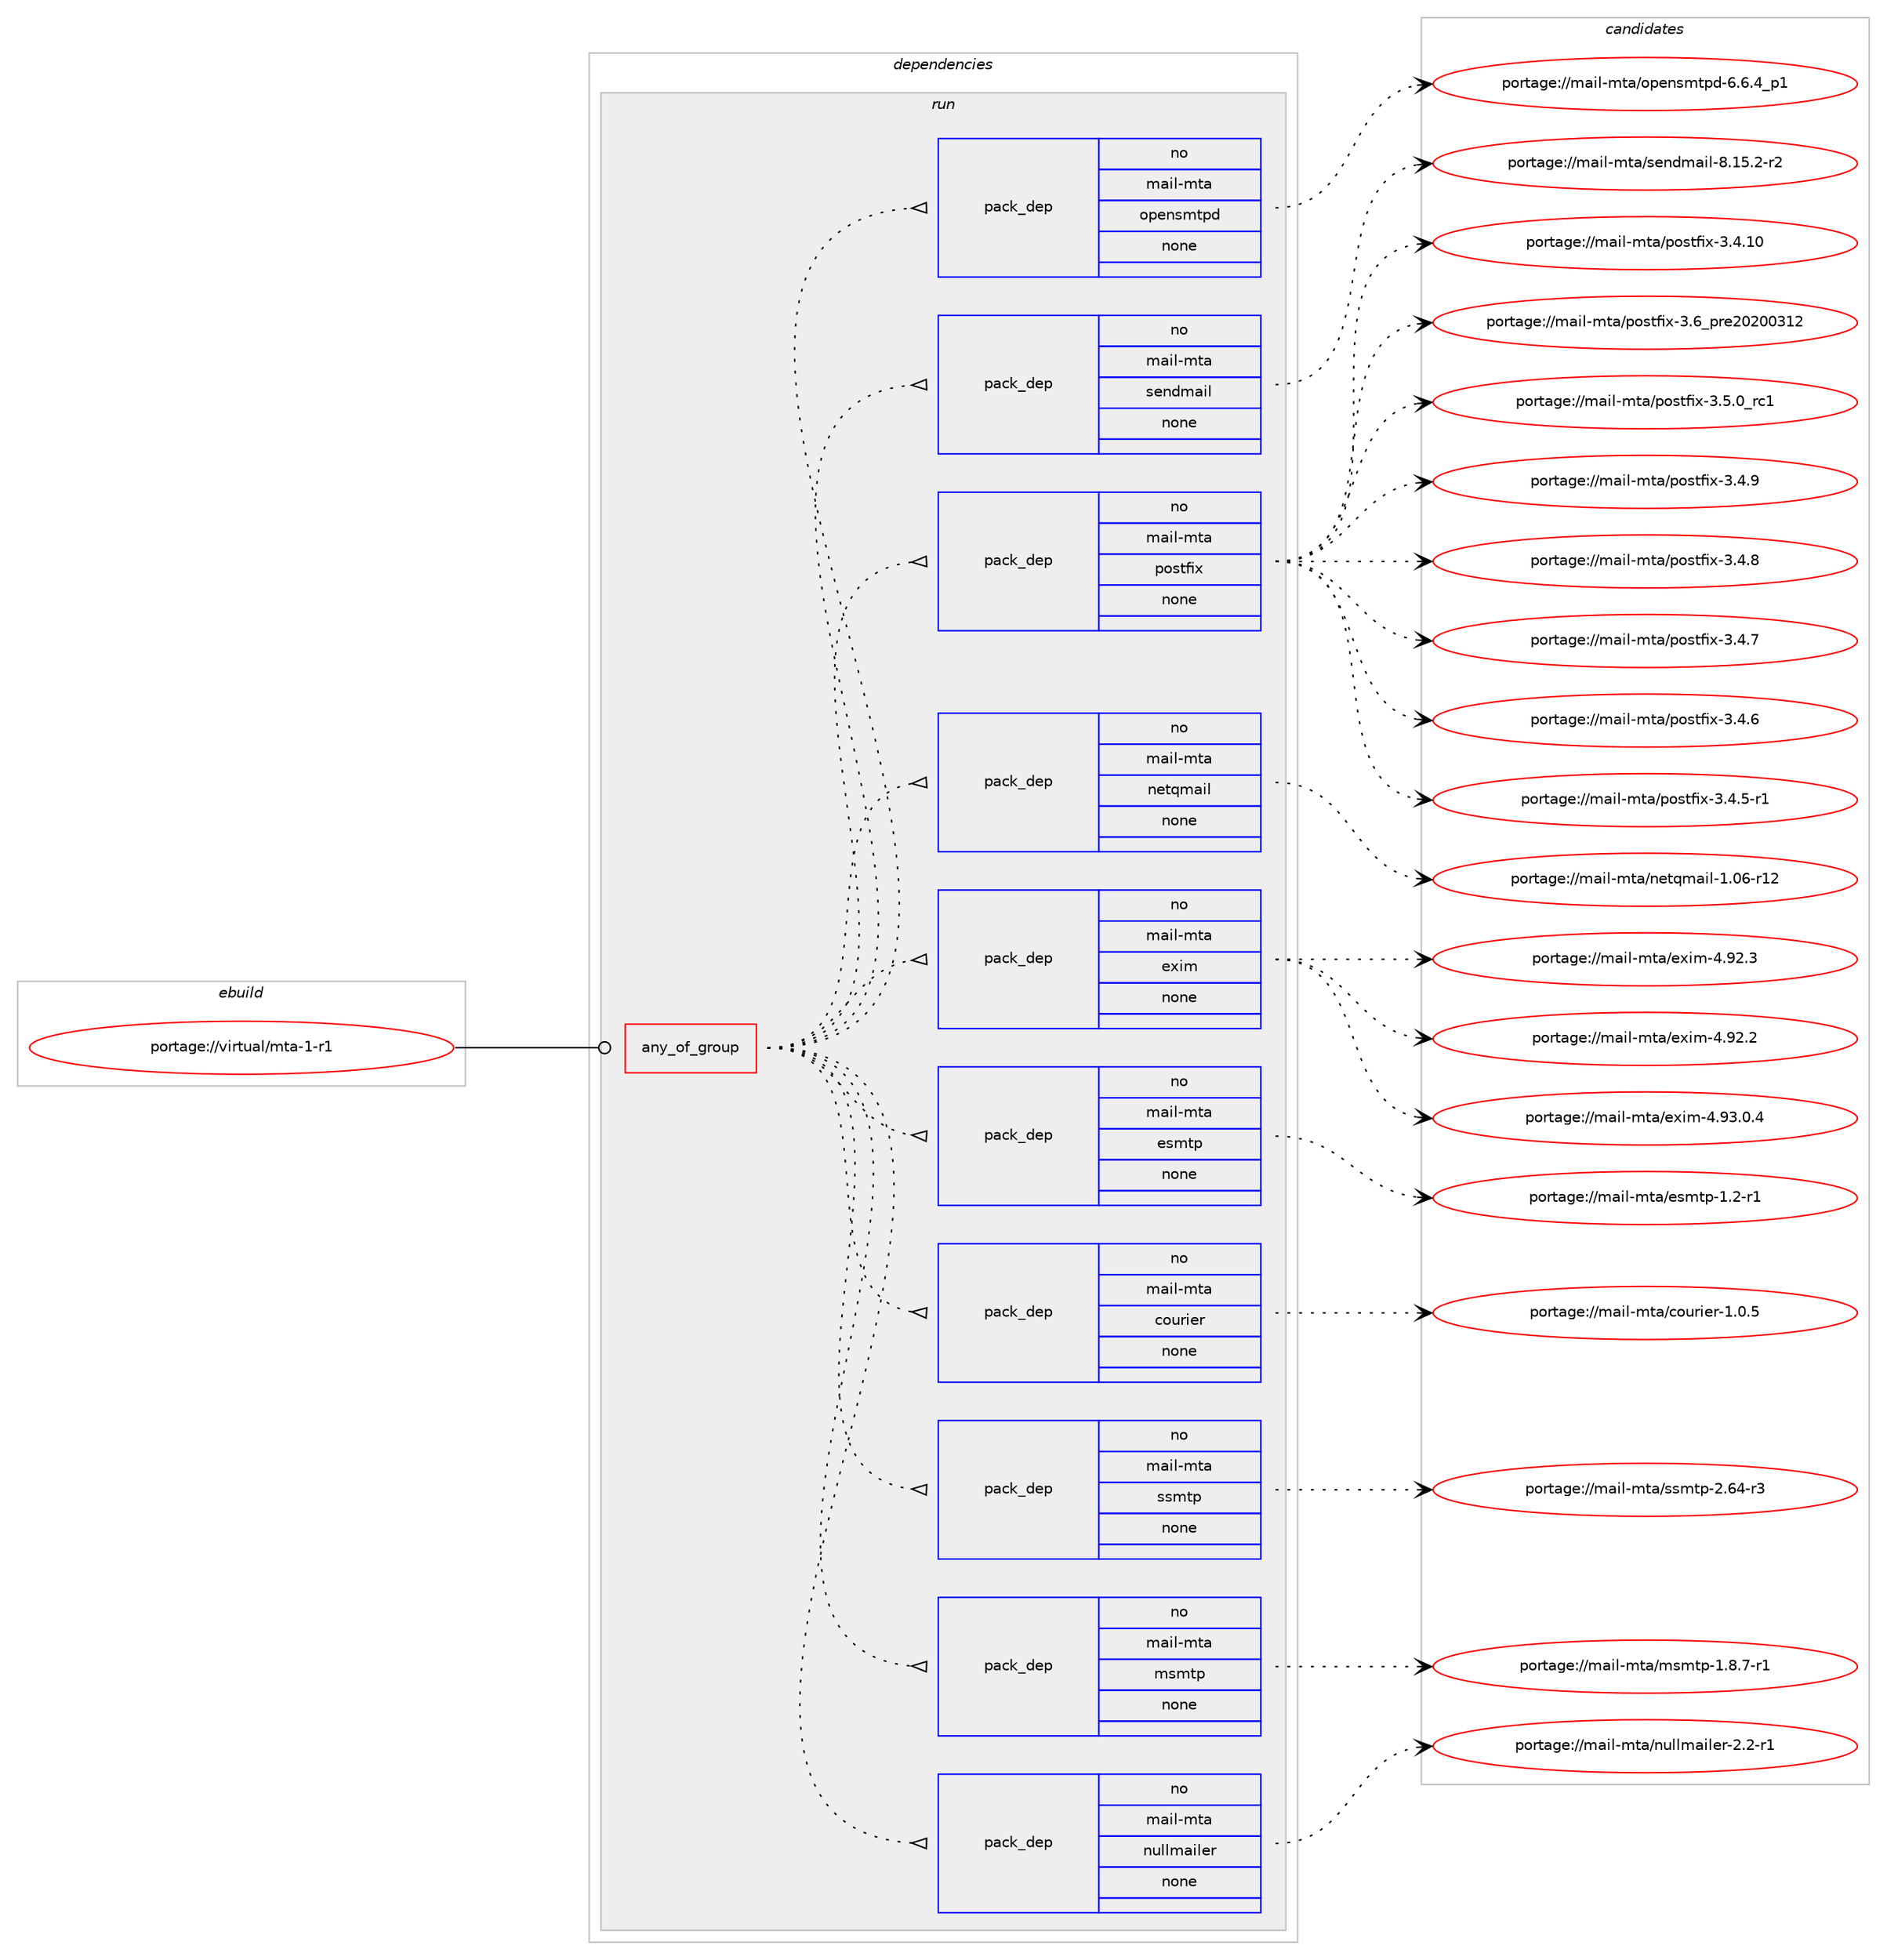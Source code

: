 digraph prolog {

# *************
# Graph options
# *************

newrank=true;
concentrate=true;
compound=true;
graph [rankdir=LR,fontname=Helvetica,fontsize=10,ranksep=1.5];#, ranksep=2.5, nodesep=0.2];
edge  [arrowhead=vee];
node  [fontname=Helvetica,fontsize=10];

# **********
# The ebuild
# **********

subgraph cluster_leftcol {
color=gray;
rank=same;
label=<<i>ebuild</i>>;
id [label="portage://virtual/mta-1-r1", color=red, width=4, href="../virtual/mta-1-r1.svg"];
}

# ****************
# The dependencies
# ****************

subgraph cluster_midcol {
color=gray;
label=<<i>dependencies</i>>;
subgraph cluster_compile {
fillcolor="#eeeeee";
style=filled;
label=<<i>compile</i>>;
}
subgraph cluster_compileandrun {
fillcolor="#eeeeee";
style=filled;
label=<<i>compile and run</i>>;
}
subgraph cluster_run {
fillcolor="#eeeeee";
style=filled;
label=<<i>run</i>>;
subgraph any205 {
dependency9429 [label=<<TABLE BORDER="0" CELLBORDER="1" CELLSPACING="0" CELLPADDING="4"><TR><TD CELLPADDING="10">any_of_group</TD></TR></TABLE>>, shape=none, color=red];subgraph pack7820 {
dependency9430 [label=<<TABLE BORDER="0" CELLBORDER="1" CELLSPACING="0" CELLPADDING="4" WIDTH="220"><TR><TD ROWSPAN="6" CELLPADDING="30">pack_dep</TD></TR><TR><TD WIDTH="110">no</TD></TR><TR><TD>mail-mta</TD></TR><TR><TD>nullmailer</TD></TR><TR><TD>none</TD></TR><TR><TD></TD></TR></TABLE>>, shape=none, color=blue];
}
dependency9429:e -> dependency9430:w [weight=20,style="dotted",arrowhead="oinv"];
subgraph pack7821 {
dependency9431 [label=<<TABLE BORDER="0" CELLBORDER="1" CELLSPACING="0" CELLPADDING="4" WIDTH="220"><TR><TD ROWSPAN="6" CELLPADDING="30">pack_dep</TD></TR><TR><TD WIDTH="110">no</TD></TR><TR><TD>mail-mta</TD></TR><TR><TD>msmtp</TD></TR><TR><TD>none</TD></TR><TR><TD></TD></TR></TABLE>>, shape=none, color=blue];
}
dependency9429:e -> dependency9431:w [weight=20,style="dotted",arrowhead="oinv"];
subgraph pack7822 {
dependency9432 [label=<<TABLE BORDER="0" CELLBORDER="1" CELLSPACING="0" CELLPADDING="4" WIDTH="220"><TR><TD ROWSPAN="6" CELLPADDING="30">pack_dep</TD></TR><TR><TD WIDTH="110">no</TD></TR><TR><TD>mail-mta</TD></TR><TR><TD>ssmtp</TD></TR><TR><TD>none</TD></TR><TR><TD></TD></TR></TABLE>>, shape=none, color=blue];
}
dependency9429:e -> dependency9432:w [weight=20,style="dotted",arrowhead="oinv"];
subgraph pack7823 {
dependency9433 [label=<<TABLE BORDER="0" CELLBORDER="1" CELLSPACING="0" CELLPADDING="4" WIDTH="220"><TR><TD ROWSPAN="6" CELLPADDING="30">pack_dep</TD></TR><TR><TD WIDTH="110">no</TD></TR><TR><TD>mail-mta</TD></TR><TR><TD>courier</TD></TR><TR><TD>none</TD></TR><TR><TD></TD></TR></TABLE>>, shape=none, color=blue];
}
dependency9429:e -> dependency9433:w [weight=20,style="dotted",arrowhead="oinv"];
subgraph pack7824 {
dependency9434 [label=<<TABLE BORDER="0" CELLBORDER="1" CELLSPACING="0" CELLPADDING="4" WIDTH="220"><TR><TD ROWSPAN="6" CELLPADDING="30">pack_dep</TD></TR><TR><TD WIDTH="110">no</TD></TR><TR><TD>mail-mta</TD></TR><TR><TD>esmtp</TD></TR><TR><TD>none</TD></TR><TR><TD></TD></TR></TABLE>>, shape=none, color=blue];
}
dependency9429:e -> dependency9434:w [weight=20,style="dotted",arrowhead="oinv"];
subgraph pack7825 {
dependency9435 [label=<<TABLE BORDER="0" CELLBORDER="1" CELLSPACING="0" CELLPADDING="4" WIDTH="220"><TR><TD ROWSPAN="6" CELLPADDING="30">pack_dep</TD></TR><TR><TD WIDTH="110">no</TD></TR><TR><TD>mail-mta</TD></TR><TR><TD>exim</TD></TR><TR><TD>none</TD></TR><TR><TD></TD></TR></TABLE>>, shape=none, color=blue];
}
dependency9429:e -> dependency9435:w [weight=20,style="dotted",arrowhead="oinv"];
subgraph pack7826 {
dependency9436 [label=<<TABLE BORDER="0" CELLBORDER="1" CELLSPACING="0" CELLPADDING="4" WIDTH="220"><TR><TD ROWSPAN="6" CELLPADDING="30">pack_dep</TD></TR><TR><TD WIDTH="110">no</TD></TR><TR><TD>mail-mta</TD></TR><TR><TD>netqmail</TD></TR><TR><TD>none</TD></TR><TR><TD></TD></TR></TABLE>>, shape=none, color=blue];
}
dependency9429:e -> dependency9436:w [weight=20,style="dotted",arrowhead="oinv"];
subgraph pack7827 {
dependency9437 [label=<<TABLE BORDER="0" CELLBORDER="1" CELLSPACING="0" CELLPADDING="4" WIDTH="220"><TR><TD ROWSPAN="6" CELLPADDING="30">pack_dep</TD></TR><TR><TD WIDTH="110">no</TD></TR><TR><TD>mail-mta</TD></TR><TR><TD>postfix</TD></TR><TR><TD>none</TD></TR><TR><TD></TD></TR></TABLE>>, shape=none, color=blue];
}
dependency9429:e -> dependency9437:w [weight=20,style="dotted",arrowhead="oinv"];
subgraph pack7828 {
dependency9438 [label=<<TABLE BORDER="0" CELLBORDER="1" CELLSPACING="0" CELLPADDING="4" WIDTH="220"><TR><TD ROWSPAN="6" CELLPADDING="30">pack_dep</TD></TR><TR><TD WIDTH="110">no</TD></TR><TR><TD>mail-mta</TD></TR><TR><TD>sendmail</TD></TR><TR><TD>none</TD></TR><TR><TD></TD></TR></TABLE>>, shape=none, color=blue];
}
dependency9429:e -> dependency9438:w [weight=20,style="dotted",arrowhead="oinv"];
subgraph pack7829 {
dependency9439 [label=<<TABLE BORDER="0" CELLBORDER="1" CELLSPACING="0" CELLPADDING="4" WIDTH="220"><TR><TD ROWSPAN="6" CELLPADDING="30">pack_dep</TD></TR><TR><TD WIDTH="110">no</TD></TR><TR><TD>mail-mta</TD></TR><TR><TD>opensmtpd</TD></TR><TR><TD>none</TD></TR><TR><TD></TD></TR></TABLE>>, shape=none, color=blue];
}
dependency9429:e -> dependency9439:w [weight=20,style="dotted",arrowhead="oinv"];
}
id:e -> dependency9429:w [weight=20,style="solid",arrowhead="odot"];
}
}

# **************
# The candidates
# **************

subgraph cluster_choices {
rank=same;
color=gray;
label=<<i>candidates</i>>;

subgraph choice7820 {
color=black;
nodesep=1;
choice1099710510845109116974711011710810810997105108101114455046504511449 [label="portage://mail-mta/nullmailer-2.2-r1", color=red, width=4,href="../mail-mta/nullmailer-2.2-r1.svg"];
dependency9430:e -> choice1099710510845109116974711011710810810997105108101114455046504511449:w [style=dotted,weight="100"];
}
subgraph choice7821 {
color=black;
nodesep=1;
choice109971051084510911697471091151091161124549465646554511449 [label="portage://mail-mta/msmtp-1.8.7-r1", color=red, width=4,href="../mail-mta/msmtp-1.8.7-r1.svg"];
dependency9431:e -> choice109971051084510911697471091151091161124549465646554511449:w [style=dotted,weight="100"];
}
subgraph choice7822 {
color=black;
nodesep=1;
choice1099710510845109116974711511510911611245504654524511451 [label="portage://mail-mta/ssmtp-2.64-r3", color=red, width=4,href="../mail-mta/ssmtp-2.64-r3.svg"];
dependency9432:e -> choice1099710510845109116974711511510911611245504654524511451:w [style=dotted,weight="100"];
}
subgraph choice7823 {
color=black;
nodesep=1;
choice1099710510845109116974799111117114105101114454946484653 [label="portage://mail-mta/courier-1.0.5", color=red, width=4,href="../mail-mta/courier-1.0.5.svg"];
dependency9433:e -> choice1099710510845109116974799111117114105101114454946484653:w [style=dotted,weight="100"];
}
subgraph choice7824 {
color=black;
nodesep=1;
choice10997105108451091169747101115109116112454946504511449 [label="portage://mail-mta/esmtp-1.2-r1", color=red, width=4,href="../mail-mta/esmtp-1.2-r1.svg"];
dependency9434:e -> choice10997105108451091169747101115109116112454946504511449:w [style=dotted,weight="100"];
}
subgraph choice7825 {
color=black;
nodesep=1;
choice10997105108451091169747101120105109455246575146484652 [label="portage://mail-mta/exim-4.93.0.4", color=red, width=4,href="../mail-mta/exim-4.93.0.4.svg"];
choice1099710510845109116974710112010510945524657504651 [label="portage://mail-mta/exim-4.92.3", color=red, width=4,href="../mail-mta/exim-4.92.3.svg"];
choice1099710510845109116974710112010510945524657504650 [label="portage://mail-mta/exim-4.92.2", color=red, width=4,href="../mail-mta/exim-4.92.2.svg"];
dependency9435:e -> choice10997105108451091169747101120105109455246575146484652:w [style=dotted,weight="100"];
dependency9435:e -> choice1099710510845109116974710112010510945524657504651:w [style=dotted,weight="100"];
dependency9435:e -> choice1099710510845109116974710112010510945524657504650:w [style=dotted,weight="100"];
}
subgraph choice7826 {
color=black;
nodesep=1;
choice10997105108451091169747110101116113109971051084549464854451144950 [label="portage://mail-mta/netqmail-1.06-r12", color=red, width=4,href="../mail-mta/netqmail-1.06-r12.svg"];
dependency9436:e -> choice10997105108451091169747110101116113109971051084549464854451144950:w [style=dotted,weight="100"];
}
subgraph choice7827 {
color=black;
nodesep=1;
choice1099710510845109116974711211111511610210512045514654951121141015048504848514950 [label="portage://mail-mta/postfix-3.6_pre20200312", color=red, width=4,href="../mail-mta/postfix-3.6_pre20200312.svg"];
choice10997105108451091169747112111115116102105120455146534648951149949 [label="portage://mail-mta/postfix-3.5.0_rc1", color=red, width=4,href="../mail-mta/postfix-3.5.0_rc1.svg"];
choice10997105108451091169747112111115116102105120455146524657 [label="portage://mail-mta/postfix-3.4.9", color=red, width=4,href="../mail-mta/postfix-3.4.9.svg"];
choice10997105108451091169747112111115116102105120455146524656 [label="portage://mail-mta/postfix-3.4.8", color=red, width=4,href="../mail-mta/postfix-3.4.8.svg"];
choice10997105108451091169747112111115116102105120455146524655 [label="portage://mail-mta/postfix-3.4.7", color=red, width=4,href="../mail-mta/postfix-3.4.7.svg"];
choice10997105108451091169747112111115116102105120455146524654 [label="portage://mail-mta/postfix-3.4.6", color=red, width=4,href="../mail-mta/postfix-3.4.6.svg"];
choice109971051084510911697471121111151161021051204551465246534511449 [label="portage://mail-mta/postfix-3.4.5-r1", color=red, width=4,href="../mail-mta/postfix-3.4.5-r1.svg"];
choice1099710510845109116974711211111511610210512045514652464948 [label="portage://mail-mta/postfix-3.4.10", color=red, width=4,href="../mail-mta/postfix-3.4.10.svg"];
dependency9437:e -> choice1099710510845109116974711211111511610210512045514654951121141015048504848514950:w [style=dotted,weight="100"];
dependency9437:e -> choice10997105108451091169747112111115116102105120455146534648951149949:w [style=dotted,weight="100"];
dependency9437:e -> choice10997105108451091169747112111115116102105120455146524657:w [style=dotted,weight="100"];
dependency9437:e -> choice10997105108451091169747112111115116102105120455146524656:w [style=dotted,weight="100"];
dependency9437:e -> choice10997105108451091169747112111115116102105120455146524655:w [style=dotted,weight="100"];
dependency9437:e -> choice10997105108451091169747112111115116102105120455146524654:w [style=dotted,weight="100"];
dependency9437:e -> choice109971051084510911697471121111151161021051204551465246534511449:w [style=dotted,weight="100"];
dependency9437:e -> choice1099710510845109116974711211111511610210512045514652464948:w [style=dotted,weight="100"];
}
subgraph choice7828 {
color=black;
nodesep=1;
choice1099710510845109116974711510111010010997105108455646495346504511450 [label="portage://mail-mta/sendmail-8.15.2-r2", color=red, width=4,href="../mail-mta/sendmail-8.15.2-r2.svg"];
dependency9438:e -> choice1099710510845109116974711510111010010997105108455646495346504511450:w [style=dotted,weight="100"];
}
subgraph choice7829 {
color=black;
nodesep=1;
choice109971051084510911697471111121011101151091161121004554465446529511249 [label="portage://mail-mta/opensmtpd-6.6.4_p1", color=red, width=4,href="../mail-mta/opensmtpd-6.6.4_p1.svg"];
dependency9439:e -> choice109971051084510911697471111121011101151091161121004554465446529511249:w [style=dotted,weight="100"];
}
}

}
